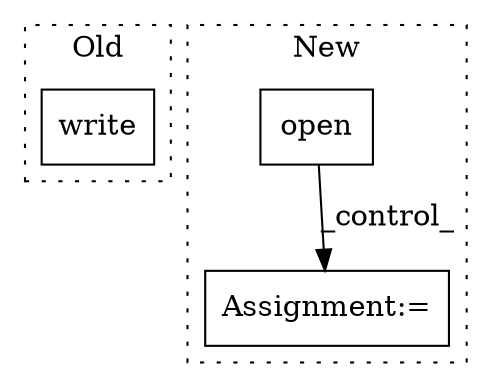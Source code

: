 digraph G {
subgraph cluster0 {
1 [label="write" a="32" s="2991,3006" l="6,1" shape="box"];
label = "Old";
style="dotted";
}
subgraph cluster1 {
2 [label="open" a="32" s="3223,3248" l="5,1" shape="box"];
3 [label="Assignment:=" a="7" s="3266" l="11" shape="box"];
label = "New";
style="dotted";
}
2 -> 3 [label="_control_"];
}
